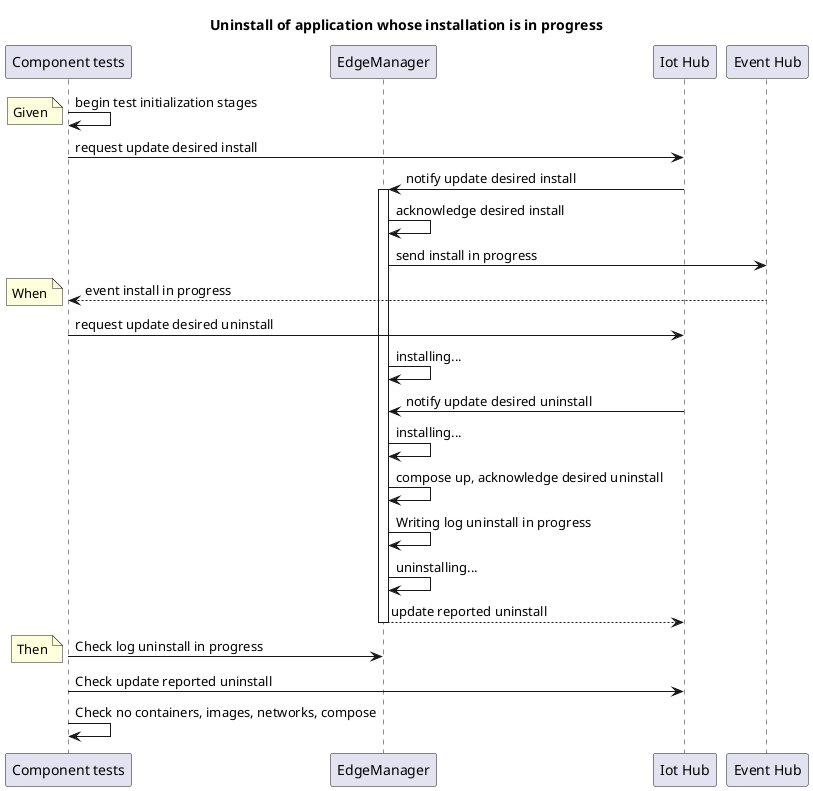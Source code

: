 @startuml
title Uninstall of application whose installation is in progress

participant "Component tests" as L2T
participant "EdgeManager" as EM
participant "Iot Hub" as IH
participant "Event Hub" as EH

L2T -> L2T : begin test initialization stages
note left : Given
L2T -> IH : request update desired install
IH -> EM : notify update desired install
activate EM
EM -> EM: acknowledge desired install
EM -> EH : send install in progress
EH --> L2T : event install in progress
note left : When
L2T -> IH : request update desired uninstall
EM -> EM : installing...
IH -> EM : notify update desired uninstall
EM -> EM : installing...
EM -> EM : compose up, acknowledge desired uninstall
EM -> EM : Writing log uninstall in progress
EM -> EM : uninstalling...
EM --> IH : update reported uninstall
deactivate EM
L2T -> EM : Check log uninstall in progress
note left : Then
L2T -> IH : Check update reported uninstall
L2T -> L2T : Check no containers, images, networks, compose
@enduml
